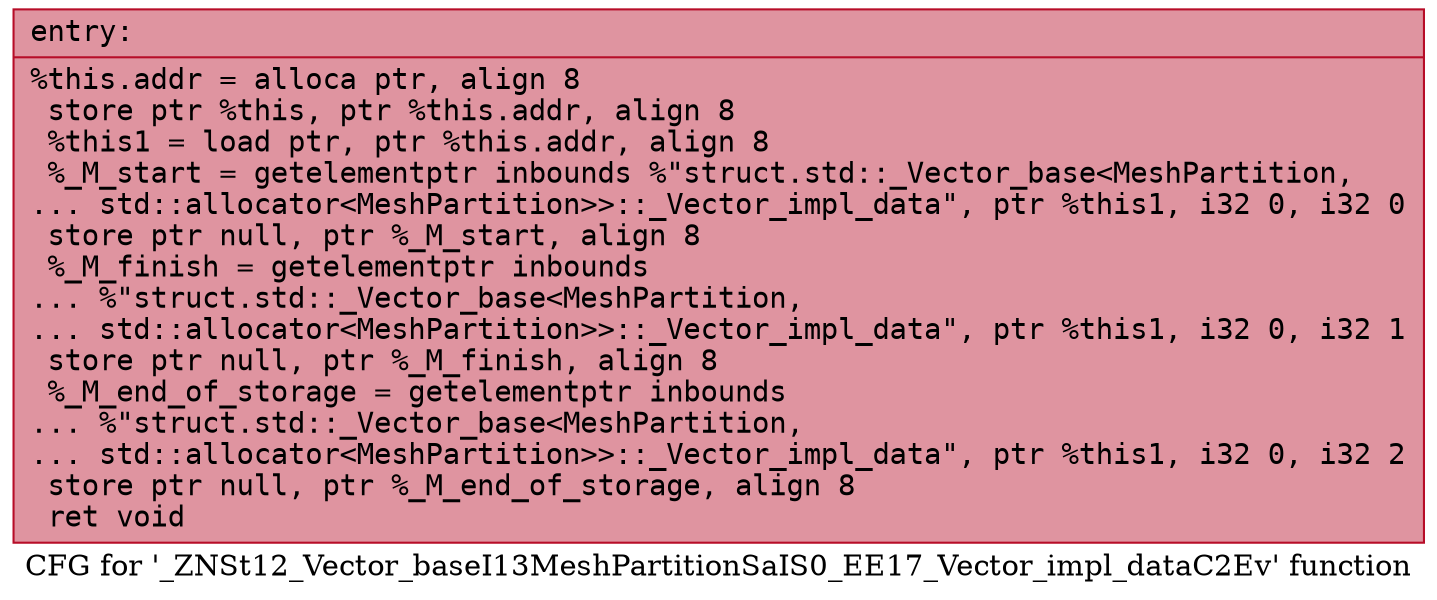 digraph "CFG for '_ZNSt12_Vector_baseI13MeshPartitionSaIS0_EE17_Vector_impl_dataC2Ev' function" {
	label="CFG for '_ZNSt12_Vector_baseI13MeshPartitionSaIS0_EE17_Vector_impl_dataC2Ev' function";

	Node0x55dab481e1e0 [shape=record,color="#b70d28ff", style=filled, fillcolor="#b70d2870" fontname="Courier",label="{entry:\l|  %this.addr = alloca ptr, align 8\l  store ptr %this, ptr %this.addr, align 8\l  %this1 = load ptr, ptr %this.addr, align 8\l  %_M_start = getelementptr inbounds %\"struct.std::_Vector_base\<MeshPartition,\l... std::allocator\<MeshPartition\>\>::_Vector_impl_data\", ptr %this1, i32 0, i32 0\l  store ptr null, ptr %_M_start, align 8\l  %_M_finish = getelementptr inbounds\l... %\"struct.std::_Vector_base\<MeshPartition,\l... std::allocator\<MeshPartition\>\>::_Vector_impl_data\", ptr %this1, i32 0, i32 1\l  store ptr null, ptr %_M_finish, align 8\l  %_M_end_of_storage = getelementptr inbounds\l... %\"struct.std::_Vector_base\<MeshPartition,\l... std::allocator\<MeshPartition\>\>::_Vector_impl_data\", ptr %this1, i32 0, i32 2\l  store ptr null, ptr %_M_end_of_storage, align 8\l  ret void\l}"];
}
